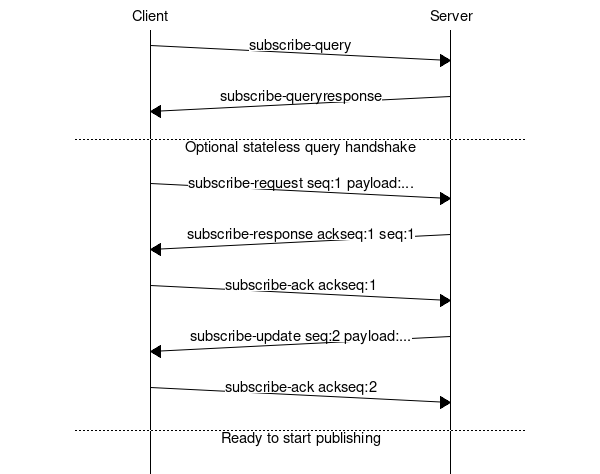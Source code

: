 # Normal subscribe with initial sensor query
msc {
 arcgradient = 15,
 wordwraparcs = "on";

 a [label="Client"],b [label="Server"];

 a => b [label="subscribe-query"];
 a <= b [label="subscribe-queryresponse"];
 --- [label="Optional stateless query handshake"];
 a => b [label="subscribe-request seq:1 payload:..."];
 a <= b [label="subscribe-response ackseq:1 seq:1"];
 a => b [label="subscribe-ack ackseq:1"];
 a <= b [label="subscribe-update seq:2 payload:..."];
 a => b [label="subscribe-ack ackseq:2"];
 --- [label="Ready to start publishing"];
}
